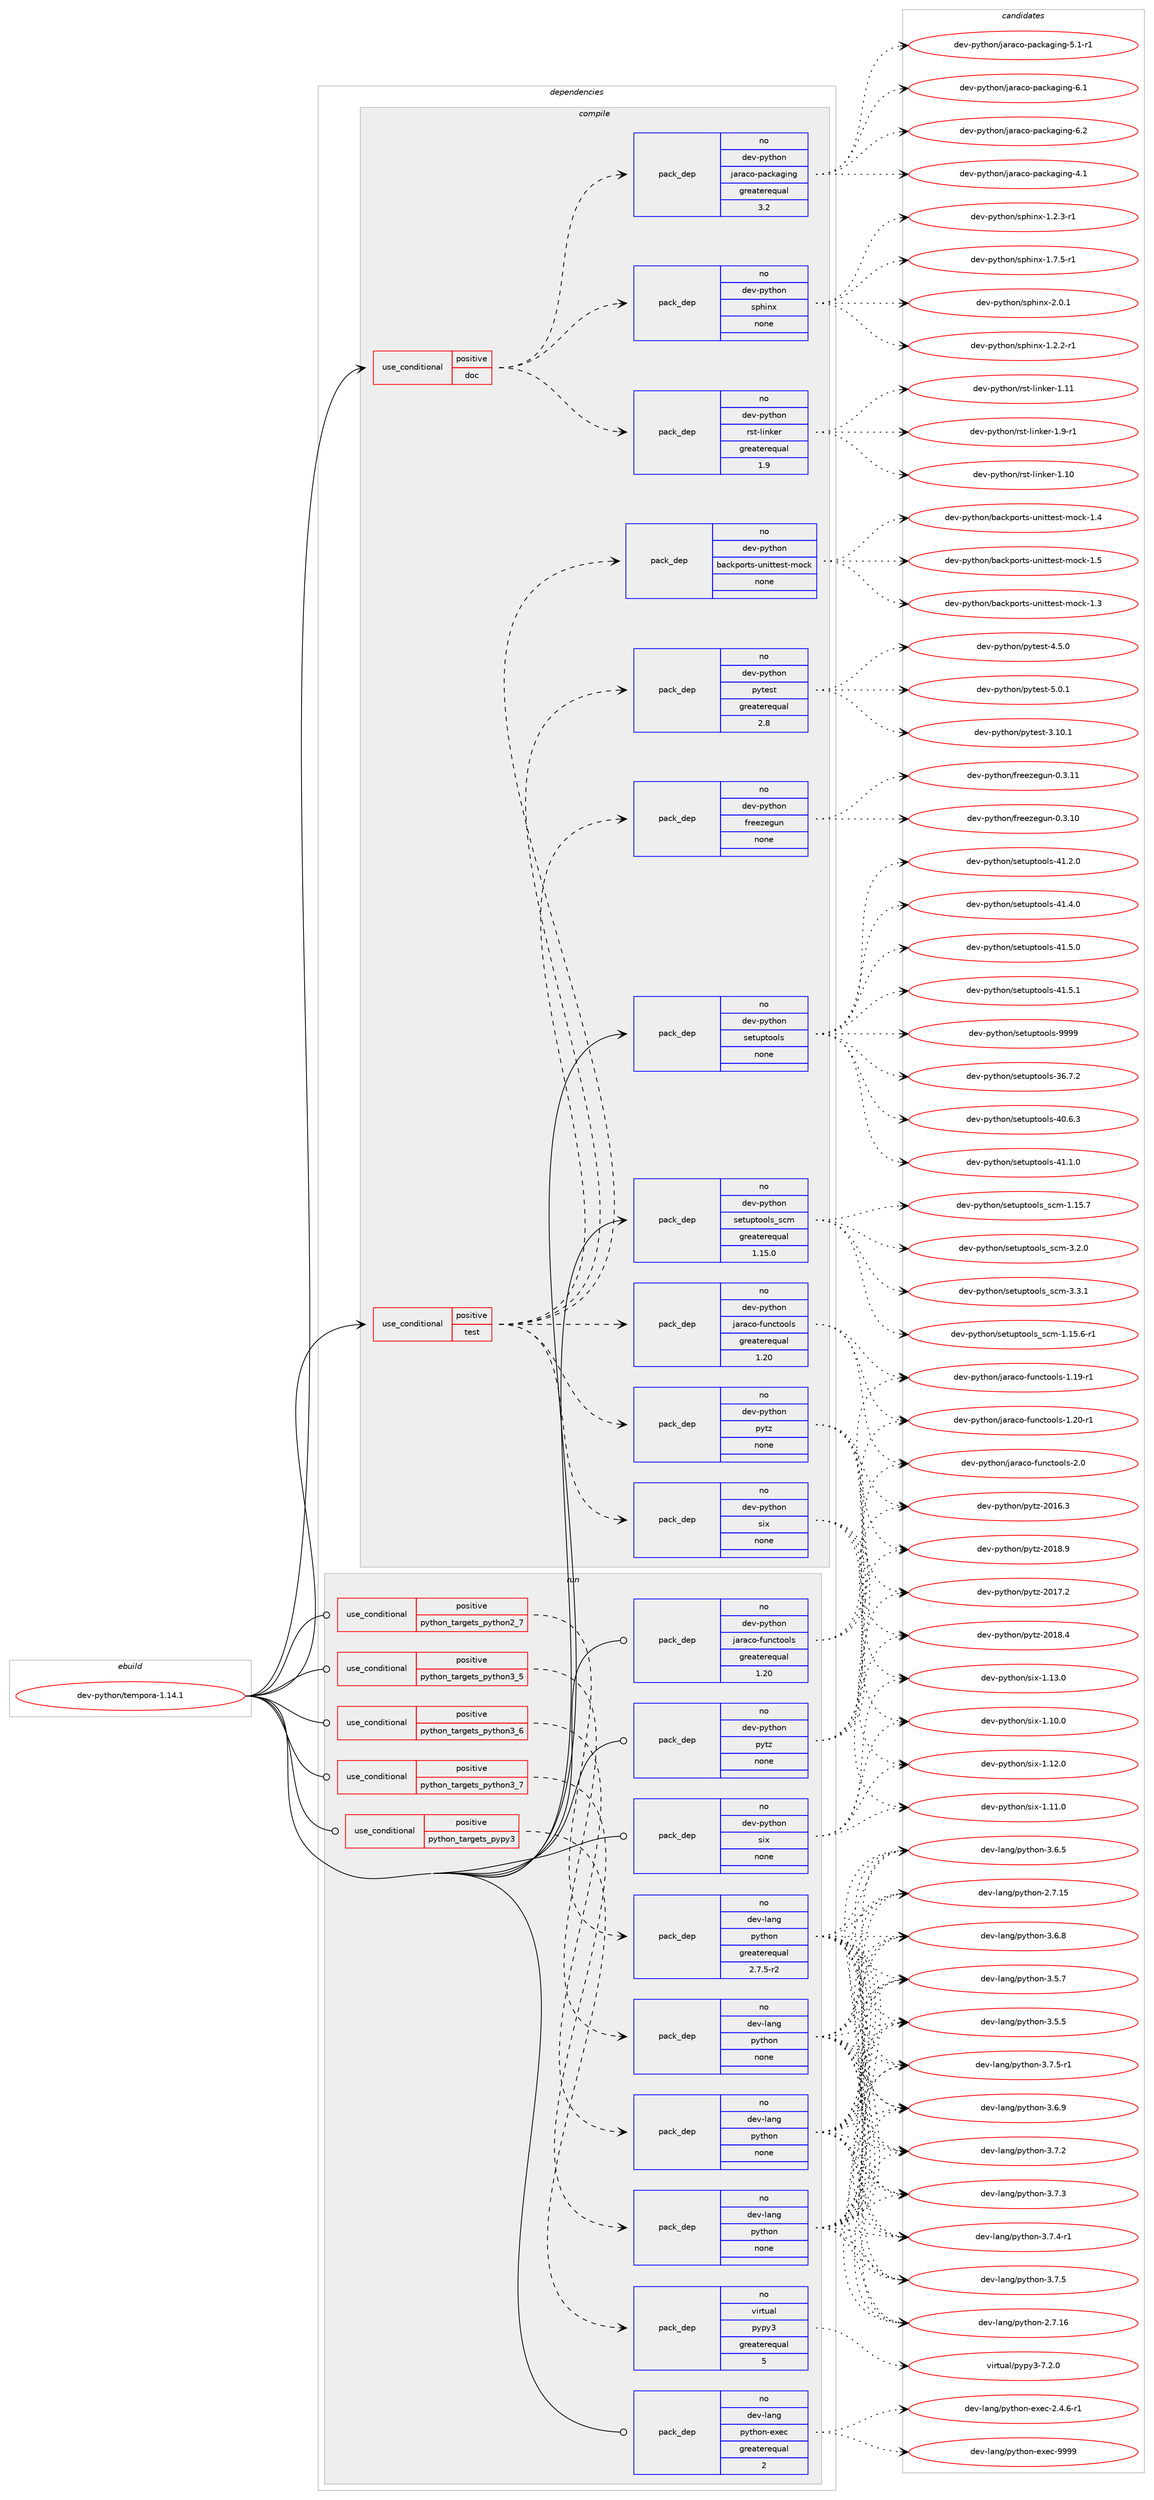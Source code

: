 digraph prolog {

# *************
# Graph options
# *************

newrank=true;
concentrate=true;
compound=true;
graph [rankdir=LR,fontname=Helvetica,fontsize=10,ranksep=1.5];#, ranksep=2.5, nodesep=0.2];
edge  [arrowhead=vee];
node  [fontname=Helvetica,fontsize=10];

# **********
# The ebuild
# **********

subgraph cluster_leftcol {
color=gray;
rank=same;
label=<<i>ebuild</i>>;
id [label="dev-python/tempora-1.14.1", color=red, width=4, href="../dev-python/tempora-1.14.1.svg"];
}

# ****************
# The dependencies
# ****************

subgraph cluster_midcol {
color=gray;
label=<<i>dependencies</i>>;
subgraph cluster_compile {
fillcolor="#eeeeee";
style=filled;
label=<<i>compile</i>>;
subgraph cond150315 {
dependency640272 [label=<<TABLE BORDER="0" CELLBORDER="1" CELLSPACING="0" CELLPADDING="4"><TR><TD ROWSPAN="3" CELLPADDING="10">use_conditional</TD></TR><TR><TD>positive</TD></TR><TR><TD>doc</TD></TR></TABLE>>, shape=none, color=red];
subgraph pack478075 {
dependency640273 [label=<<TABLE BORDER="0" CELLBORDER="1" CELLSPACING="0" CELLPADDING="4" WIDTH="220"><TR><TD ROWSPAN="6" CELLPADDING="30">pack_dep</TD></TR><TR><TD WIDTH="110">no</TD></TR><TR><TD>dev-python</TD></TR><TR><TD>jaraco-packaging</TD></TR><TR><TD>greaterequal</TD></TR><TR><TD>3.2</TD></TR></TABLE>>, shape=none, color=blue];
}
dependency640272:e -> dependency640273:w [weight=20,style="dashed",arrowhead="vee"];
subgraph pack478076 {
dependency640274 [label=<<TABLE BORDER="0" CELLBORDER="1" CELLSPACING="0" CELLPADDING="4" WIDTH="220"><TR><TD ROWSPAN="6" CELLPADDING="30">pack_dep</TD></TR><TR><TD WIDTH="110">no</TD></TR><TR><TD>dev-python</TD></TR><TR><TD>rst-linker</TD></TR><TR><TD>greaterequal</TD></TR><TR><TD>1.9</TD></TR></TABLE>>, shape=none, color=blue];
}
dependency640272:e -> dependency640274:w [weight=20,style="dashed",arrowhead="vee"];
subgraph pack478077 {
dependency640275 [label=<<TABLE BORDER="0" CELLBORDER="1" CELLSPACING="0" CELLPADDING="4" WIDTH="220"><TR><TD ROWSPAN="6" CELLPADDING="30">pack_dep</TD></TR><TR><TD WIDTH="110">no</TD></TR><TR><TD>dev-python</TD></TR><TR><TD>sphinx</TD></TR><TR><TD>none</TD></TR><TR><TD></TD></TR></TABLE>>, shape=none, color=blue];
}
dependency640272:e -> dependency640275:w [weight=20,style="dashed",arrowhead="vee"];
}
id:e -> dependency640272:w [weight=20,style="solid",arrowhead="vee"];
subgraph cond150316 {
dependency640276 [label=<<TABLE BORDER="0" CELLBORDER="1" CELLSPACING="0" CELLPADDING="4"><TR><TD ROWSPAN="3" CELLPADDING="10">use_conditional</TD></TR><TR><TD>positive</TD></TR><TR><TD>test</TD></TR></TABLE>>, shape=none, color=red];
subgraph pack478078 {
dependency640277 [label=<<TABLE BORDER="0" CELLBORDER="1" CELLSPACING="0" CELLPADDING="4" WIDTH="220"><TR><TD ROWSPAN="6" CELLPADDING="30">pack_dep</TD></TR><TR><TD WIDTH="110">no</TD></TR><TR><TD>dev-python</TD></TR><TR><TD>jaraco-functools</TD></TR><TR><TD>greaterequal</TD></TR><TR><TD>1.20</TD></TR></TABLE>>, shape=none, color=blue];
}
dependency640276:e -> dependency640277:w [weight=20,style="dashed",arrowhead="vee"];
subgraph pack478079 {
dependency640278 [label=<<TABLE BORDER="0" CELLBORDER="1" CELLSPACING="0" CELLPADDING="4" WIDTH="220"><TR><TD ROWSPAN="6" CELLPADDING="30">pack_dep</TD></TR><TR><TD WIDTH="110">no</TD></TR><TR><TD>dev-python</TD></TR><TR><TD>pytz</TD></TR><TR><TD>none</TD></TR><TR><TD></TD></TR></TABLE>>, shape=none, color=blue];
}
dependency640276:e -> dependency640278:w [weight=20,style="dashed",arrowhead="vee"];
subgraph pack478080 {
dependency640279 [label=<<TABLE BORDER="0" CELLBORDER="1" CELLSPACING="0" CELLPADDING="4" WIDTH="220"><TR><TD ROWSPAN="6" CELLPADDING="30">pack_dep</TD></TR><TR><TD WIDTH="110">no</TD></TR><TR><TD>dev-python</TD></TR><TR><TD>six</TD></TR><TR><TD>none</TD></TR><TR><TD></TD></TR></TABLE>>, shape=none, color=blue];
}
dependency640276:e -> dependency640279:w [weight=20,style="dashed",arrowhead="vee"];
subgraph pack478081 {
dependency640280 [label=<<TABLE BORDER="0" CELLBORDER="1" CELLSPACING="0" CELLPADDING="4" WIDTH="220"><TR><TD ROWSPAN="6" CELLPADDING="30">pack_dep</TD></TR><TR><TD WIDTH="110">no</TD></TR><TR><TD>dev-python</TD></TR><TR><TD>pytest</TD></TR><TR><TD>greaterequal</TD></TR><TR><TD>2.8</TD></TR></TABLE>>, shape=none, color=blue];
}
dependency640276:e -> dependency640280:w [weight=20,style="dashed",arrowhead="vee"];
subgraph pack478082 {
dependency640281 [label=<<TABLE BORDER="0" CELLBORDER="1" CELLSPACING="0" CELLPADDING="4" WIDTH="220"><TR><TD ROWSPAN="6" CELLPADDING="30">pack_dep</TD></TR><TR><TD WIDTH="110">no</TD></TR><TR><TD>dev-python</TD></TR><TR><TD>backports-unittest-mock</TD></TR><TR><TD>none</TD></TR><TR><TD></TD></TR></TABLE>>, shape=none, color=blue];
}
dependency640276:e -> dependency640281:w [weight=20,style="dashed",arrowhead="vee"];
subgraph pack478083 {
dependency640282 [label=<<TABLE BORDER="0" CELLBORDER="1" CELLSPACING="0" CELLPADDING="4" WIDTH="220"><TR><TD ROWSPAN="6" CELLPADDING="30">pack_dep</TD></TR><TR><TD WIDTH="110">no</TD></TR><TR><TD>dev-python</TD></TR><TR><TD>freezegun</TD></TR><TR><TD>none</TD></TR><TR><TD></TD></TR></TABLE>>, shape=none, color=blue];
}
dependency640276:e -> dependency640282:w [weight=20,style="dashed",arrowhead="vee"];
}
id:e -> dependency640276:w [weight=20,style="solid",arrowhead="vee"];
subgraph pack478084 {
dependency640283 [label=<<TABLE BORDER="0" CELLBORDER="1" CELLSPACING="0" CELLPADDING="4" WIDTH="220"><TR><TD ROWSPAN="6" CELLPADDING="30">pack_dep</TD></TR><TR><TD WIDTH="110">no</TD></TR><TR><TD>dev-python</TD></TR><TR><TD>setuptools</TD></TR><TR><TD>none</TD></TR><TR><TD></TD></TR></TABLE>>, shape=none, color=blue];
}
id:e -> dependency640283:w [weight=20,style="solid",arrowhead="vee"];
subgraph pack478085 {
dependency640284 [label=<<TABLE BORDER="0" CELLBORDER="1" CELLSPACING="0" CELLPADDING="4" WIDTH="220"><TR><TD ROWSPAN="6" CELLPADDING="30">pack_dep</TD></TR><TR><TD WIDTH="110">no</TD></TR><TR><TD>dev-python</TD></TR><TR><TD>setuptools_scm</TD></TR><TR><TD>greaterequal</TD></TR><TR><TD>1.15.0</TD></TR></TABLE>>, shape=none, color=blue];
}
id:e -> dependency640284:w [weight=20,style="solid",arrowhead="vee"];
}
subgraph cluster_compileandrun {
fillcolor="#eeeeee";
style=filled;
label=<<i>compile and run</i>>;
}
subgraph cluster_run {
fillcolor="#eeeeee";
style=filled;
label=<<i>run</i>>;
subgraph cond150317 {
dependency640285 [label=<<TABLE BORDER="0" CELLBORDER="1" CELLSPACING="0" CELLPADDING="4"><TR><TD ROWSPAN="3" CELLPADDING="10">use_conditional</TD></TR><TR><TD>positive</TD></TR><TR><TD>python_targets_pypy3</TD></TR></TABLE>>, shape=none, color=red];
subgraph pack478086 {
dependency640286 [label=<<TABLE BORDER="0" CELLBORDER="1" CELLSPACING="0" CELLPADDING="4" WIDTH="220"><TR><TD ROWSPAN="6" CELLPADDING="30">pack_dep</TD></TR><TR><TD WIDTH="110">no</TD></TR><TR><TD>virtual</TD></TR><TR><TD>pypy3</TD></TR><TR><TD>greaterequal</TD></TR><TR><TD>5</TD></TR></TABLE>>, shape=none, color=blue];
}
dependency640285:e -> dependency640286:w [weight=20,style="dashed",arrowhead="vee"];
}
id:e -> dependency640285:w [weight=20,style="solid",arrowhead="odot"];
subgraph cond150318 {
dependency640287 [label=<<TABLE BORDER="0" CELLBORDER="1" CELLSPACING="0" CELLPADDING="4"><TR><TD ROWSPAN="3" CELLPADDING="10">use_conditional</TD></TR><TR><TD>positive</TD></TR><TR><TD>python_targets_python2_7</TD></TR></TABLE>>, shape=none, color=red];
subgraph pack478087 {
dependency640288 [label=<<TABLE BORDER="0" CELLBORDER="1" CELLSPACING="0" CELLPADDING="4" WIDTH="220"><TR><TD ROWSPAN="6" CELLPADDING="30">pack_dep</TD></TR><TR><TD WIDTH="110">no</TD></TR><TR><TD>dev-lang</TD></TR><TR><TD>python</TD></TR><TR><TD>greaterequal</TD></TR><TR><TD>2.7.5-r2</TD></TR></TABLE>>, shape=none, color=blue];
}
dependency640287:e -> dependency640288:w [weight=20,style="dashed",arrowhead="vee"];
}
id:e -> dependency640287:w [weight=20,style="solid",arrowhead="odot"];
subgraph cond150319 {
dependency640289 [label=<<TABLE BORDER="0" CELLBORDER="1" CELLSPACING="0" CELLPADDING="4"><TR><TD ROWSPAN="3" CELLPADDING="10">use_conditional</TD></TR><TR><TD>positive</TD></TR><TR><TD>python_targets_python3_5</TD></TR></TABLE>>, shape=none, color=red];
subgraph pack478088 {
dependency640290 [label=<<TABLE BORDER="0" CELLBORDER="1" CELLSPACING="0" CELLPADDING="4" WIDTH="220"><TR><TD ROWSPAN="6" CELLPADDING="30">pack_dep</TD></TR><TR><TD WIDTH="110">no</TD></TR><TR><TD>dev-lang</TD></TR><TR><TD>python</TD></TR><TR><TD>none</TD></TR><TR><TD></TD></TR></TABLE>>, shape=none, color=blue];
}
dependency640289:e -> dependency640290:w [weight=20,style="dashed",arrowhead="vee"];
}
id:e -> dependency640289:w [weight=20,style="solid",arrowhead="odot"];
subgraph cond150320 {
dependency640291 [label=<<TABLE BORDER="0" CELLBORDER="1" CELLSPACING="0" CELLPADDING="4"><TR><TD ROWSPAN="3" CELLPADDING="10">use_conditional</TD></TR><TR><TD>positive</TD></TR><TR><TD>python_targets_python3_6</TD></TR></TABLE>>, shape=none, color=red];
subgraph pack478089 {
dependency640292 [label=<<TABLE BORDER="0" CELLBORDER="1" CELLSPACING="0" CELLPADDING="4" WIDTH="220"><TR><TD ROWSPAN="6" CELLPADDING="30">pack_dep</TD></TR><TR><TD WIDTH="110">no</TD></TR><TR><TD>dev-lang</TD></TR><TR><TD>python</TD></TR><TR><TD>none</TD></TR><TR><TD></TD></TR></TABLE>>, shape=none, color=blue];
}
dependency640291:e -> dependency640292:w [weight=20,style="dashed",arrowhead="vee"];
}
id:e -> dependency640291:w [weight=20,style="solid",arrowhead="odot"];
subgraph cond150321 {
dependency640293 [label=<<TABLE BORDER="0" CELLBORDER="1" CELLSPACING="0" CELLPADDING="4"><TR><TD ROWSPAN="3" CELLPADDING="10">use_conditional</TD></TR><TR><TD>positive</TD></TR><TR><TD>python_targets_python3_7</TD></TR></TABLE>>, shape=none, color=red];
subgraph pack478090 {
dependency640294 [label=<<TABLE BORDER="0" CELLBORDER="1" CELLSPACING="0" CELLPADDING="4" WIDTH="220"><TR><TD ROWSPAN="6" CELLPADDING="30">pack_dep</TD></TR><TR><TD WIDTH="110">no</TD></TR><TR><TD>dev-lang</TD></TR><TR><TD>python</TD></TR><TR><TD>none</TD></TR><TR><TD></TD></TR></TABLE>>, shape=none, color=blue];
}
dependency640293:e -> dependency640294:w [weight=20,style="dashed",arrowhead="vee"];
}
id:e -> dependency640293:w [weight=20,style="solid",arrowhead="odot"];
subgraph pack478091 {
dependency640295 [label=<<TABLE BORDER="0" CELLBORDER="1" CELLSPACING="0" CELLPADDING="4" WIDTH="220"><TR><TD ROWSPAN="6" CELLPADDING="30">pack_dep</TD></TR><TR><TD WIDTH="110">no</TD></TR><TR><TD>dev-lang</TD></TR><TR><TD>python-exec</TD></TR><TR><TD>greaterequal</TD></TR><TR><TD>2</TD></TR></TABLE>>, shape=none, color=blue];
}
id:e -> dependency640295:w [weight=20,style="solid",arrowhead="odot"];
subgraph pack478092 {
dependency640296 [label=<<TABLE BORDER="0" CELLBORDER="1" CELLSPACING="0" CELLPADDING="4" WIDTH="220"><TR><TD ROWSPAN="6" CELLPADDING="30">pack_dep</TD></TR><TR><TD WIDTH="110">no</TD></TR><TR><TD>dev-python</TD></TR><TR><TD>jaraco-functools</TD></TR><TR><TD>greaterequal</TD></TR><TR><TD>1.20</TD></TR></TABLE>>, shape=none, color=blue];
}
id:e -> dependency640296:w [weight=20,style="solid",arrowhead="odot"];
subgraph pack478093 {
dependency640297 [label=<<TABLE BORDER="0" CELLBORDER="1" CELLSPACING="0" CELLPADDING="4" WIDTH="220"><TR><TD ROWSPAN="6" CELLPADDING="30">pack_dep</TD></TR><TR><TD WIDTH="110">no</TD></TR><TR><TD>dev-python</TD></TR><TR><TD>pytz</TD></TR><TR><TD>none</TD></TR><TR><TD></TD></TR></TABLE>>, shape=none, color=blue];
}
id:e -> dependency640297:w [weight=20,style="solid",arrowhead="odot"];
subgraph pack478094 {
dependency640298 [label=<<TABLE BORDER="0" CELLBORDER="1" CELLSPACING="0" CELLPADDING="4" WIDTH="220"><TR><TD ROWSPAN="6" CELLPADDING="30">pack_dep</TD></TR><TR><TD WIDTH="110">no</TD></TR><TR><TD>dev-python</TD></TR><TR><TD>six</TD></TR><TR><TD>none</TD></TR><TR><TD></TD></TR></TABLE>>, shape=none, color=blue];
}
id:e -> dependency640298:w [weight=20,style="solid",arrowhead="odot"];
}
}

# **************
# The candidates
# **************

subgraph cluster_choices {
rank=same;
color=gray;
label=<<i>candidates</i>>;

subgraph choice478075 {
color=black;
nodesep=1;
choice10010111845112121116104111110471069711497991114511297991079710310511010345524649 [label="dev-python/jaraco-packaging-4.1", color=red, width=4,href="../dev-python/jaraco-packaging-4.1.svg"];
choice100101118451121211161041111104710697114979911145112979910797103105110103455346494511449 [label="dev-python/jaraco-packaging-5.1-r1", color=red, width=4,href="../dev-python/jaraco-packaging-5.1-r1.svg"];
choice10010111845112121116104111110471069711497991114511297991079710310511010345544649 [label="dev-python/jaraco-packaging-6.1", color=red, width=4,href="../dev-python/jaraco-packaging-6.1.svg"];
choice10010111845112121116104111110471069711497991114511297991079710310511010345544650 [label="dev-python/jaraco-packaging-6.2", color=red, width=4,href="../dev-python/jaraco-packaging-6.2.svg"];
dependency640273:e -> choice10010111845112121116104111110471069711497991114511297991079710310511010345524649:w [style=dotted,weight="100"];
dependency640273:e -> choice100101118451121211161041111104710697114979911145112979910797103105110103455346494511449:w [style=dotted,weight="100"];
dependency640273:e -> choice10010111845112121116104111110471069711497991114511297991079710310511010345544649:w [style=dotted,weight="100"];
dependency640273:e -> choice10010111845112121116104111110471069711497991114511297991079710310511010345544650:w [style=dotted,weight="100"];
}
subgraph choice478076 {
color=black;
nodesep=1;
choice1001011184511212111610411111047114115116451081051101071011144549464948 [label="dev-python/rst-linker-1.10", color=red, width=4,href="../dev-python/rst-linker-1.10.svg"];
choice1001011184511212111610411111047114115116451081051101071011144549464949 [label="dev-python/rst-linker-1.11", color=red, width=4,href="../dev-python/rst-linker-1.11.svg"];
choice100101118451121211161041111104711411511645108105110107101114454946574511449 [label="dev-python/rst-linker-1.9-r1", color=red, width=4,href="../dev-python/rst-linker-1.9-r1.svg"];
dependency640274:e -> choice1001011184511212111610411111047114115116451081051101071011144549464948:w [style=dotted,weight="100"];
dependency640274:e -> choice1001011184511212111610411111047114115116451081051101071011144549464949:w [style=dotted,weight="100"];
dependency640274:e -> choice100101118451121211161041111104711411511645108105110107101114454946574511449:w [style=dotted,weight="100"];
}
subgraph choice478077 {
color=black;
nodesep=1;
choice10010111845112121116104111110471151121041051101204549465046504511449 [label="dev-python/sphinx-1.2.2-r1", color=red, width=4,href="../dev-python/sphinx-1.2.2-r1.svg"];
choice10010111845112121116104111110471151121041051101204549465046514511449 [label="dev-python/sphinx-1.2.3-r1", color=red, width=4,href="../dev-python/sphinx-1.2.3-r1.svg"];
choice10010111845112121116104111110471151121041051101204549465546534511449 [label="dev-python/sphinx-1.7.5-r1", color=red, width=4,href="../dev-python/sphinx-1.7.5-r1.svg"];
choice1001011184511212111610411111047115112104105110120455046484649 [label="dev-python/sphinx-2.0.1", color=red, width=4,href="../dev-python/sphinx-2.0.1.svg"];
dependency640275:e -> choice10010111845112121116104111110471151121041051101204549465046504511449:w [style=dotted,weight="100"];
dependency640275:e -> choice10010111845112121116104111110471151121041051101204549465046514511449:w [style=dotted,weight="100"];
dependency640275:e -> choice10010111845112121116104111110471151121041051101204549465546534511449:w [style=dotted,weight="100"];
dependency640275:e -> choice1001011184511212111610411111047115112104105110120455046484649:w [style=dotted,weight="100"];
}
subgraph choice478078 {
color=black;
nodesep=1;
choice1001011184511212111610411111047106971149799111451021171109911611111110811545494649574511449 [label="dev-python/jaraco-functools-1.19-r1", color=red, width=4,href="../dev-python/jaraco-functools-1.19-r1.svg"];
choice1001011184511212111610411111047106971149799111451021171109911611111110811545494650484511449 [label="dev-python/jaraco-functools-1.20-r1", color=red, width=4,href="../dev-python/jaraco-functools-1.20-r1.svg"];
choice1001011184511212111610411111047106971149799111451021171109911611111110811545504648 [label="dev-python/jaraco-functools-2.0", color=red, width=4,href="../dev-python/jaraco-functools-2.0.svg"];
dependency640277:e -> choice1001011184511212111610411111047106971149799111451021171109911611111110811545494649574511449:w [style=dotted,weight="100"];
dependency640277:e -> choice1001011184511212111610411111047106971149799111451021171109911611111110811545494650484511449:w [style=dotted,weight="100"];
dependency640277:e -> choice1001011184511212111610411111047106971149799111451021171109911611111110811545504648:w [style=dotted,weight="100"];
}
subgraph choice478079 {
color=black;
nodesep=1;
choice100101118451121211161041111104711212111612245504849544651 [label="dev-python/pytz-2016.3", color=red, width=4,href="../dev-python/pytz-2016.3.svg"];
choice100101118451121211161041111104711212111612245504849554650 [label="dev-python/pytz-2017.2", color=red, width=4,href="../dev-python/pytz-2017.2.svg"];
choice100101118451121211161041111104711212111612245504849564652 [label="dev-python/pytz-2018.4", color=red, width=4,href="../dev-python/pytz-2018.4.svg"];
choice100101118451121211161041111104711212111612245504849564657 [label="dev-python/pytz-2018.9", color=red, width=4,href="../dev-python/pytz-2018.9.svg"];
dependency640278:e -> choice100101118451121211161041111104711212111612245504849544651:w [style=dotted,weight="100"];
dependency640278:e -> choice100101118451121211161041111104711212111612245504849554650:w [style=dotted,weight="100"];
dependency640278:e -> choice100101118451121211161041111104711212111612245504849564652:w [style=dotted,weight="100"];
dependency640278:e -> choice100101118451121211161041111104711212111612245504849564657:w [style=dotted,weight="100"];
}
subgraph choice478080 {
color=black;
nodesep=1;
choice100101118451121211161041111104711510512045494649484648 [label="dev-python/six-1.10.0", color=red, width=4,href="../dev-python/six-1.10.0.svg"];
choice100101118451121211161041111104711510512045494649494648 [label="dev-python/six-1.11.0", color=red, width=4,href="../dev-python/six-1.11.0.svg"];
choice100101118451121211161041111104711510512045494649504648 [label="dev-python/six-1.12.0", color=red, width=4,href="../dev-python/six-1.12.0.svg"];
choice100101118451121211161041111104711510512045494649514648 [label="dev-python/six-1.13.0", color=red, width=4,href="../dev-python/six-1.13.0.svg"];
dependency640279:e -> choice100101118451121211161041111104711510512045494649484648:w [style=dotted,weight="100"];
dependency640279:e -> choice100101118451121211161041111104711510512045494649494648:w [style=dotted,weight="100"];
dependency640279:e -> choice100101118451121211161041111104711510512045494649504648:w [style=dotted,weight="100"];
dependency640279:e -> choice100101118451121211161041111104711510512045494649514648:w [style=dotted,weight="100"];
}
subgraph choice478081 {
color=black;
nodesep=1;
choice100101118451121211161041111104711212111610111511645514649484649 [label="dev-python/pytest-3.10.1", color=red, width=4,href="../dev-python/pytest-3.10.1.svg"];
choice1001011184511212111610411111047112121116101115116455246534648 [label="dev-python/pytest-4.5.0", color=red, width=4,href="../dev-python/pytest-4.5.0.svg"];
choice1001011184511212111610411111047112121116101115116455346484649 [label="dev-python/pytest-5.0.1", color=red, width=4,href="../dev-python/pytest-5.0.1.svg"];
dependency640280:e -> choice100101118451121211161041111104711212111610111511645514649484649:w [style=dotted,weight="100"];
dependency640280:e -> choice1001011184511212111610411111047112121116101115116455246534648:w [style=dotted,weight="100"];
dependency640280:e -> choice1001011184511212111610411111047112121116101115116455346484649:w [style=dotted,weight="100"];
}
subgraph choice478082 {
color=black;
nodesep=1;
choice100101118451121211161041111104798979910711211111411611545117110105116116101115116451091119910745494651 [label="dev-python/backports-unittest-mock-1.3", color=red, width=4,href="../dev-python/backports-unittest-mock-1.3.svg"];
choice100101118451121211161041111104798979910711211111411611545117110105116116101115116451091119910745494652 [label="dev-python/backports-unittest-mock-1.4", color=red, width=4,href="../dev-python/backports-unittest-mock-1.4.svg"];
choice100101118451121211161041111104798979910711211111411611545117110105116116101115116451091119910745494653 [label="dev-python/backports-unittest-mock-1.5", color=red, width=4,href="../dev-python/backports-unittest-mock-1.5.svg"];
dependency640281:e -> choice100101118451121211161041111104798979910711211111411611545117110105116116101115116451091119910745494651:w [style=dotted,weight="100"];
dependency640281:e -> choice100101118451121211161041111104798979910711211111411611545117110105116116101115116451091119910745494652:w [style=dotted,weight="100"];
dependency640281:e -> choice100101118451121211161041111104798979910711211111411611545117110105116116101115116451091119910745494653:w [style=dotted,weight="100"];
}
subgraph choice478083 {
color=black;
nodesep=1;
choice100101118451121211161041111104710211410110112210110311711045484651464948 [label="dev-python/freezegun-0.3.10", color=red, width=4,href="../dev-python/freezegun-0.3.10.svg"];
choice100101118451121211161041111104710211410110112210110311711045484651464949 [label="dev-python/freezegun-0.3.11", color=red, width=4,href="../dev-python/freezegun-0.3.11.svg"];
dependency640282:e -> choice100101118451121211161041111104710211410110112210110311711045484651464948:w [style=dotted,weight="100"];
dependency640282:e -> choice100101118451121211161041111104710211410110112210110311711045484651464949:w [style=dotted,weight="100"];
}
subgraph choice478084 {
color=black;
nodesep=1;
choice100101118451121211161041111104711510111611711211611111110811545515446554650 [label="dev-python/setuptools-36.7.2", color=red, width=4,href="../dev-python/setuptools-36.7.2.svg"];
choice100101118451121211161041111104711510111611711211611111110811545524846544651 [label="dev-python/setuptools-40.6.3", color=red, width=4,href="../dev-python/setuptools-40.6.3.svg"];
choice100101118451121211161041111104711510111611711211611111110811545524946494648 [label="dev-python/setuptools-41.1.0", color=red, width=4,href="../dev-python/setuptools-41.1.0.svg"];
choice100101118451121211161041111104711510111611711211611111110811545524946504648 [label="dev-python/setuptools-41.2.0", color=red, width=4,href="../dev-python/setuptools-41.2.0.svg"];
choice100101118451121211161041111104711510111611711211611111110811545524946524648 [label="dev-python/setuptools-41.4.0", color=red, width=4,href="../dev-python/setuptools-41.4.0.svg"];
choice100101118451121211161041111104711510111611711211611111110811545524946534648 [label="dev-python/setuptools-41.5.0", color=red, width=4,href="../dev-python/setuptools-41.5.0.svg"];
choice100101118451121211161041111104711510111611711211611111110811545524946534649 [label="dev-python/setuptools-41.5.1", color=red, width=4,href="../dev-python/setuptools-41.5.1.svg"];
choice10010111845112121116104111110471151011161171121161111111081154557575757 [label="dev-python/setuptools-9999", color=red, width=4,href="../dev-python/setuptools-9999.svg"];
dependency640283:e -> choice100101118451121211161041111104711510111611711211611111110811545515446554650:w [style=dotted,weight="100"];
dependency640283:e -> choice100101118451121211161041111104711510111611711211611111110811545524846544651:w [style=dotted,weight="100"];
dependency640283:e -> choice100101118451121211161041111104711510111611711211611111110811545524946494648:w [style=dotted,weight="100"];
dependency640283:e -> choice100101118451121211161041111104711510111611711211611111110811545524946504648:w [style=dotted,weight="100"];
dependency640283:e -> choice100101118451121211161041111104711510111611711211611111110811545524946524648:w [style=dotted,weight="100"];
dependency640283:e -> choice100101118451121211161041111104711510111611711211611111110811545524946534648:w [style=dotted,weight="100"];
dependency640283:e -> choice100101118451121211161041111104711510111611711211611111110811545524946534649:w [style=dotted,weight="100"];
dependency640283:e -> choice10010111845112121116104111110471151011161171121161111111081154557575757:w [style=dotted,weight="100"];
}
subgraph choice478085 {
color=black;
nodesep=1;
choice10010111845112121116104111110471151011161171121161111111081159511599109454946495346544511449 [label="dev-python/setuptools_scm-1.15.6-r1", color=red, width=4,href="../dev-python/setuptools_scm-1.15.6-r1.svg"];
choice1001011184511212111610411111047115101116117112116111111108115951159910945494649534655 [label="dev-python/setuptools_scm-1.15.7", color=red, width=4,href="../dev-python/setuptools_scm-1.15.7.svg"];
choice10010111845112121116104111110471151011161171121161111111081159511599109455146504648 [label="dev-python/setuptools_scm-3.2.0", color=red, width=4,href="../dev-python/setuptools_scm-3.2.0.svg"];
choice10010111845112121116104111110471151011161171121161111111081159511599109455146514649 [label="dev-python/setuptools_scm-3.3.1", color=red, width=4,href="../dev-python/setuptools_scm-3.3.1.svg"];
dependency640284:e -> choice10010111845112121116104111110471151011161171121161111111081159511599109454946495346544511449:w [style=dotted,weight="100"];
dependency640284:e -> choice1001011184511212111610411111047115101116117112116111111108115951159910945494649534655:w [style=dotted,weight="100"];
dependency640284:e -> choice10010111845112121116104111110471151011161171121161111111081159511599109455146504648:w [style=dotted,weight="100"];
dependency640284:e -> choice10010111845112121116104111110471151011161171121161111111081159511599109455146514649:w [style=dotted,weight="100"];
}
subgraph choice478086 {
color=black;
nodesep=1;
choice118105114116117971084711212111212151455546504648 [label="virtual/pypy3-7.2.0", color=red, width=4,href="../virtual/pypy3-7.2.0.svg"];
dependency640286:e -> choice118105114116117971084711212111212151455546504648:w [style=dotted,weight="100"];
}
subgraph choice478087 {
color=black;
nodesep=1;
choice10010111845108971101034711212111610411111045504655464953 [label="dev-lang/python-2.7.15", color=red, width=4,href="../dev-lang/python-2.7.15.svg"];
choice10010111845108971101034711212111610411111045504655464954 [label="dev-lang/python-2.7.16", color=red, width=4,href="../dev-lang/python-2.7.16.svg"];
choice100101118451089711010347112121116104111110455146534653 [label="dev-lang/python-3.5.5", color=red, width=4,href="../dev-lang/python-3.5.5.svg"];
choice100101118451089711010347112121116104111110455146534655 [label="dev-lang/python-3.5.7", color=red, width=4,href="../dev-lang/python-3.5.7.svg"];
choice100101118451089711010347112121116104111110455146544653 [label="dev-lang/python-3.6.5", color=red, width=4,href="../dev-lang/python-3.6.5.svg"];
choice100101118451089711010347112121116104111110455146544656 [label="dev-lang/python-3.6.8", color=red, width=4,href="../dev-lang/python-3.6.8.svg"];
choice100101118451089711010347112121116104111110455146544657 [label="dev-lang/python-3.6.9", color=red, width=4,href="../dev-lang/python-3.6.9.svg"];
choice100101118451089711010347112121116104111110455146554650 [label="dev-lang/python-3.7.2", color=red, width=4,href="../dev-lang/python-3.7.2.svg"];
choice100101118451089711010347112121116104111110455146554651 [label="dev-lang/python-3.7.3", color=red, width=4,href="../dev-lang/python-3.7.3.svg"];
choice1001011184510897110103471121211161041111104551465546524511449 [label="dev-lang/python-3.7.4-r1", color=red, width=4,href="../dev-lang/python-3.7.4-r1.svg"];
choice100101118451089711010347112121116104111110455146554653 [label="dev-lang/python-3.7.5", color=red, width=4,href="../dev-lang/python-3.7.5.svg"];
choice1001011184510897110103471121211161041111104551465546534511449 [label="dev-lang/python-3.7.5-r1", color=red, width=4,href="../dev-lang/python-3.7.5-r1.svg"];
dependency640288:e -> choice10010111845108971101034711212111610411111045504655464953:w [style=dotted,weight="100"];
dependency640288:e -> choice10010111845108971101034711212111610411111045504655464954:w [style=dotted,weight="100"];
dependency640288:e -> choice100101118451089711010347112121116104111110455146534653:w [style=dotted,weight="100"];
dependency640288:e -> choice100101118451089711010347112121116104111110455146534655:w [style=dotted,weight="100"];
dependency640288:e -> choice100101118451089711010347112121116104111110455146544653:w [style=dotted,weight="100"];
dependency640288:e -> choice100101118451089711010347112121116104111110455146544656:w [style=dotted,weight="100"];
dependency640288:e -> choice100101118451089711010347112121116104111110455146544657:w [style=dotted,weight="100"];
dependency640288:e -> choice100101118451089711010347112121116104111110455146554650:w [style=dotted,weight="100"];
dependency640288:e -> choice100101118451089711010347112121116104111110455146554651:w [style=dotted,weight="100"];
dependency640288:e -> choice1001011184510897110103471121211161041111104551465546524511449:w [style=dotted,weight="100"];
dependency640288:e -> choice100101118451089711010347112121116104111110455146554653:w [style=dotted,weight="100"];
dependency640288:e -> choice1001011184510897110103471121211161041111104551465546534511449:w [style=dotted,weight="100"];
}
subgraph choice478088 {
color=black;
nodesep=1;
choice10010111845108971101034711212111610411111045504655464953 [label="dev-lang/python-2.7.15", color=red, width=4,href="../dev-lang/python-2.7.15.svg"];
choice10010111845108971101034711212111610411111045504655464954 [label="dev-lang/python-2.7.16", color=red, width=4,href="../dev-lang/python-2.7.16.svg"];
choice100101118451089711010347112121116104111110455146534653 [label="dev-lang/python-3.5.5", color=red, width=4,href="../dev-lang/python-3.5.5.svg"];
choice100101118451089711010347112121116104111110455146534655 [label="dev-lang/python-3.5.7", color=red, width=4,href="../dev-lang/python-3.5.7.svg"];
choice100101118451089711010347112121116104111110455146544653 [label="dev-lang/python-3.6.5", color=red, width=4,href="../dev-lang/python-3.6.5.svg"];
choice100101118451089711010347112121116104111110455146544656 [label="dev-lang/python-3.6.8", color=red, width=4,href="../dev-lang/python-3.6.8.svg"];
choice100101118451089711010347112121116104111110455146544657 [label="dev-lang/python-3.6.9", color=red, width=4,href="../dev-lang/python-3.6.9.svg"];
choice100101118451089711010347112121116104111110455146554650 [label="dev-lang/python-3.7.2", color=red, width=4,href="../dev-lang/python-3.7.2.svg"];
choice100101118451089711010347112121116104111110455146554651 [label="dev-lang/python-3.7.3", color=red, width=4,href="../dev-lang/python-3.7.3.svg"];
choice1001011184510897110103471121211161041111104551465546524511449 [label="dev-lang/python-3.7.4-r1", color=red, width=4,href="../dev-lang/python-3.7.4-r1.svg"];
choice100101118451089711010347112121116104111110455146554653 [label="dev-lang/python-3.7.5", color=red, width=4,href="../dev-lang/python-3.7.5.svg"];
choice1001011184510897110103471121211161041111104551465546534511449 [label="dev-lang/python-3.7.5-r1", color=red, width=4,href="../dev-lang/python-3.7.5-r1.svg"];
dependency640290:e -> choice10010111845108971101034711212111610411111045504655464953:w [style=dotted,weight="100"];
dependency640290:e -> choice10010111845108971101034711212111610411111045504655464954:w [style=dotted,weight="100"];
dependency640290:e -> choice100101118451089711010347112121116104111110455146534653:w [style=dotted,weight="100"];
dependency640290:e -> choice100101118451089711010347112121116104111110455146534655:w [style=dotted,weight="100"];
dependency640290:e -> choice100101118451089711010347112121116104111110455146544653:w [style=dotted,weight="100"];
dependency640290:e -> choice100101118451089711010347112121116104111110455146544656:w [style=dotted,weight="100"];
dependency640290:e -> choice100101118451089711010347112121116104111110455146544657:w [style=dotted,weight="100"];
dependency640290:e -> choice100101118451089711010347112121116104111110455146554650:w [style=dotted,weight="100"];
dependency640290:e -> choice100101118451089711010347112121116104111110455146554651:w [style=dotted,weight="100"];
dependency640290:e -> choice1001011184510897110103471121211161041111104551465546524511449:w [style=dotted,weight="100"];
dependency640290:e -> choice100101118451089711010347112121116104111110455146554653:w [style=dotted,weight="100"];
dependency640290:e -> choice1001011184510897110103471121211161041111104551465546534511449:w [style=dotted,weight="100"];
}
subgraph choice478089 {
color=black;
nodesep=1;
choice10010111845108971101034711212111610411111045504655464953 [label="dev-lang/python-2.7.15", color=red, width=4,href="../dev-lang/python-2.7.15.svg"];
choice10010111845108971101034711212111610411111045504655464954 [label="dev-lang/python-2.7.16", color=red, width=4,href="../dev-lang/python-2.7.16.svg"];
choice100101118451089711010347112121116104111110455146534653 [label="dev-lang/python-3.5.5", color=red, width=4,href="../dev-lang/python-3.5.5.svg"];
choice100101118451089711010347112121116104111110455146534655 [label="dev-lang/python-3.5.7", color=red, width=4,href="../dev-lang/python-3.5.7.svg"];
choice100101118451089711010347112121116104111110455146544653 [label="dev-lang/python-3.6.5", color=red, width=4,href="../dev-lang/python-3.6.5.svg"];
choice100101118451089711010347112121116104111110455146544656 [label="dev-lang/python-3.6.8", color=red, width=4,href="../dev-lang/python-3.6.8.svg"];
choice100101118451089711010347112121116104111110455146544657 [label="dev-lang/python-3.6.9", color=red, width=4,href="../dev-lang/python-3.6.9.svg"];
choice100101118451089711010347112121116104111110455146554650 [label="dev-lang/python-3.7.2", color=red, width=4,href="../dev-lang/python-3.7.2.svg"];
choice100101118451089711010347112121116104111110455146554651 [label="dev-lang/python-3.7.3", color=red, width=4,href="../dev-lang/python-3.7.3.svg"];
choice1001011184510897110103471121211161041111104551465546524511449 [label="dev-lang/python-3.7.4-r1", color=red, width=4,href="../dev-lang/python-3.7.4-r1.svg"];
choice100101118451089711010347112121116104111110455146554653 [label="dev-lang/python-3.7.5", color=red, width=4,href="../dev-lang/python-3.7.5.svg"];
choice1001011184510897110103471121211161041111104551465546534511449 [label="dev-lang/python-3.7.5-r1", color=red, width=4,href="../dev-lang/python-3.7.5-r1.svg"];
dependency640292:e -> choice10010111845108971101034711212111610411111045504655464953:w [style=dotted,weight="100"];
dependency640292:e -> choice10010111845108971101034711212111610411111045504655464954:w [style=dotted,weight="100"];
dependency640292:e -> choice100101118451089711010347112121116104111110455146534653:w [style=dotted,weight="100"];
dependency640292:e -> choice100101118451089711010347112121116104111110455146534655:w [style=dotted,weight="100"];
dependency640292:e -> choice100101118451089711010347112121116104111110455146544653:w [style=dotted,weight="100"];
dependency640292:e -> choice100101118451089711010347112121116104111110455146544656:w [style=dotted,weight="100"];
dependency640292:e -> choice100101118451089711010347112121116104111110455146544657:w [style=dotted,weight="100"];
dependency640292:e -> choice100101118451089711010347112121116104111110455146554650:w [style=dotted,weight="100"];
dependency640292:e -> choice100101118451089711010347112121116104111110455146554651:w [style=dotted,weight="100"];
dependency640292:e -> choice1001011184510897110103471121211161041111104551465546524511449:w [style=dotted,weight="100"];
dependency640292:e -> choice100101118451089711010347112121116104111110455146554653:w [style=dotted,weight="100"];
dependency640292:e -> choice1001011184510897110103471121211161041111104551465546534511449:w [style=dotted,weight="100"];
}
subgraph choice478090 {
color=black;
nodesep=1;
choice10010111845108971101034711212111610411111045504655464953 [label="dev-lang/python-2.7.15", color=red, width=4,href="../dev-lang/python-2.7.15.svg"];
choice10010111845108971101034711212111610411111045504655464954 [label="dev-lang/python-2.7.16", color=red, width=4,href="../dev-lang/python-2.7.16.svg"];
choice100101118451089711010347112121116104111110455146534653 [label="dev-lang/python-3.5.5", color=red, width=4,href="../dev-lang/python-3.5.5.svg"];
choice100101118451089711010347112121116104111110455146534655 [label="dev-lang/python-3.5.7", color=red, width=4,href="../dev-lang/python-3.5.7.svg"];
choice100101118451089711010347112121116104111110455146544653 [label="dev-lang/python-3.6.5", color=red, width=4,href="../dev-lang/python-3.6.5.svg"];
choice100101118451089711010347112121116104111110455146544656 [label="dev-lang/python-3.6.8", color=red, width=4,href="../dev-lang/python-3.6.8.svg"];
choice100101118451089711010347112121116104111110455146544657 [label="dev-lang/python-3.6.9", color=red, width=4,href="../dev-lang/python-3.6.9.svg"];
choice100101118451089711010347112121116104111110455146554650 [label="dev-lang/python-3.7.2", color=red, width=4,href="../dev-lang/python-3.7.2.svg"];
choice100101118451089711010347112121116104111110455146554651 [label="dev-lang/python-3.7.3", color=red, width=4,href="../dev-lang/python-3.7.3.svg"];
choice1001011184510897110103471121211161041111104551465546524511449 [label="dev-lang/python-3.7.4-r1", color=red, width=4,href="../dev-lang/python-3.7.4-r1.svg"];
choice100101118451089711010347112121116104111110455146554653 [label="dev-lang/python-3.7.5", color=red, width=4,href="../dev-lang/python-3.7.5.svg"];
choice1001011184510897110103471121211161041111104551465546534511449 [label="dev-lang/python-3.7.5-r1", color=red, width=4,href="../dev-lang/python-3.7.5-r1.svg"];
dependency640294:e -> choice10010111845108971101034711212111610411111045504655464953:w [style=dotted,weight="100"];
dependency640294:e -> choice10010111845108971101034711212111610411111045504655464954:w [style=dotted,weight="100"];
dependency640294:e -> choice100101118451089711010347112121116104111110455146534653:w [style=dotted,weight="100"];
dependency640294:e -> choice100101118451089711010347112121116104111110455146534655:w [style=dotted,weight="100"];
dependency640294:e -> choice100101118451089711010347112121116104111110455146544653:w [style=dotted,weight="100"];
dependency640294:e -> choice100101118451089711010347112121116104111110455146544656:w [style=dotted,weight="100"];
dependency640294:e -> choice100101118451089711010347112121116104111110455146544657:w [style=dotted,weight="100"];
dependency640294:e -> choice100101118451089711010347112121116104111110455146554650:w [style=dotted,weight="100"];
dependency640294:e -> choice100101118451089711010347112121116104111110455146554651:w [style=dotted,weight="100"];
dependency640294:e -> choice1001011184510897110103471121211161041111104551465546524511449:w [style=dotted,weight="100"];
dependency640294:e -> choice100101118451089711010347112121116104111110455146554653:w [style=dotted,weight="100"];
dependency640294:e -> choice1001011184510897110103471121211161041111104551465546534511449:w [style=dotted,weight="100"];
}
subgraph choice478091 {
color=black;
nodesep=1;
choice10010111845108971101034711212111610411111045101120101994550465246544511449 [label="dev-lang/python-exec-2.4.6-r1", color=red, width=4,href="../dev-lang/python-exec-2.4.6-r1.svg"];
choice10010111845108971101034711212111610411111045101120101994557575757 [label="dev-lang/python-exec-9999", color=red, width=4,href="../dev-lang/python-exec-9999.svg"];
dependency640295:e -> choice10010111845108971101034711212111610411111045101120101994550465246544511449:w [style=dotted,weight="100"];
dependency640295:e -> choice10010111845108971101034711212111610411111045101120101994557575757:w [style=dotted,weight="100"];
}
subgraph choice478092 {
color=black;
nodesep=1;
choice1001011184511212111610411111047106971149799111451021171109911611111110811545494649574511449 [label="dev-python/jaraco-functools-1.19-r1", color=red, width=4,href="../dev-python/jaraco-functools-1.19-r1.svg"];
choice1001011184511212111610411111047106971149799111451021171109911611111110811545494650484511449 [label="dev-python/jaraco-functools-1.20-r1", color=red, width=4,href="../dev-python/jaraco-functools-1.20-r1.svg"];
choice1001011184511212111610411111047106971149799111451021171109911611111110811545504648 [label="dev-python/jaraco-functools-2.0", color=red, width=4,href="../dev-python/jaraco-functools-2.0.svg"];
dependency640296:e -> choice1001011184511212111610411111047106971149799111451021171109911611111110811545494649574511449:w [style=dotted,weight="100"];
dependency640296:e -> choice1001011184511212111610411111047106971149799111451021171109911611111110811545494650484511449:w [style=dotted,weight="100"];
dependency640296:e -> choice1001011184511212111610411111047106971149799111451021171109911611111110811545504648:w [style=dotted,weight="100"];
}
subgraph choice478093 {
color=black;
nodesep=1;
choice100101118451121211161041111104711212111612245504849544651 [label="dev-python/pytz-2016.3", color=red, width=4,href="../dev-python/pytz-2016.3.svg"];
choice100101118451121211161041111104711212111612245504849554650 [label="dev-python/pytz-2017.2", color=red, width=4,href="../dev-python/pytz-2017.2.svg"];
choice100101118451121211161041111104711212111612245504849564652 [label="dev-python/pytz-2018.4", color=red, width=4,href="../dev-python/pytz-2018.4.svg"];
choice100101118451121211161041111104711212111612245504849564657 [label="dev-python/pytz-2018.9", color=red, width=4,href="../dev-python/pytz-2018.9.svg"];
dependency640297:e -> choice100101118451121211161041111104711212111612245504849544651:w [style=dotted,weight="100"];
dependency640297:e -> choice100101118451121211161041111104711212111612245504849554650:w [style=dotted,weight="100"];
dependency640297:e -> choice100101118451121211161041111104711212111612245504849564652:w [style=dotted,weight="100"];
dependency640297:e -> choice100101118451121211161041111104711212111612245504849564657:w [style=dotted,weight="100"];
}
subgraph choice478094 {
color=black;
nodesep=1;
choice100101118451121211161041111104711510512045494649484648 [label="dev-python/six-1.10.0", color=red, width=4,href="../dev-python/six-1.10.0.svg"];
choice100101118451121211161041111104711510512045494649494648 [label="dev-python/six-1.11.0", color=red, width=4,href="../dev-python/six-1.11.0.svg"];
choice100101118451121211161041111104711510512045494649504648 [label="dev-python/six-1.12.0", color=red, width=4,href="../dev-python/six-1.12.0.svg"];
choice100101118451121211161041111104711510512045494649514648 [label="dev-python/six-1.13.0", color=red, width=4,href="../dev-python/six-1.13.0.svg"];
dependency640298:e -> choice100101118451121211161041111104711510512045494649484648:w [style=dotted,weight="100"];
dependency640298:e -> choice100101118451121211161041111104711510512045494649494648:w [style=dotted,weight="100"];
dependency640298:e -> choice100101118451121211161041111104711510512045494649504648:w [style=dotted,weight="100"];
dependency640298:e -> choice100101118451121211161041111104711510512045494649514648:w [style=dotted,weight="100"];
}
}

}

